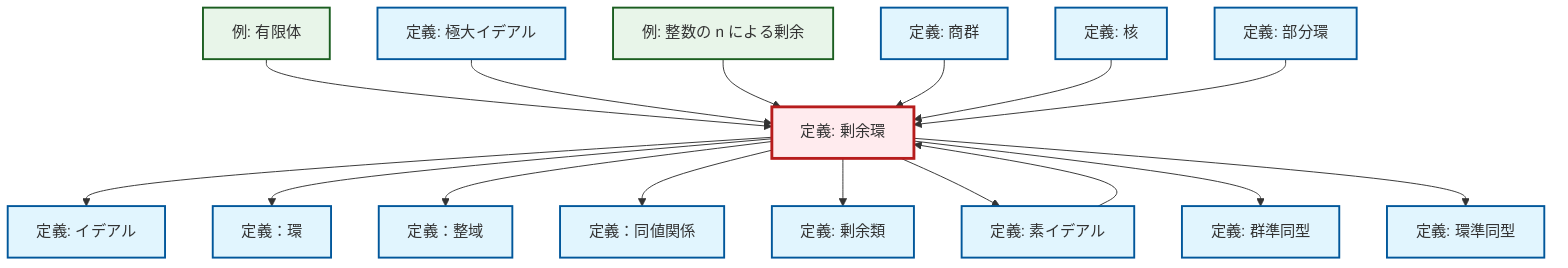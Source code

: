 graph TD
    classDef definition fill:#e1f5fe,stroke:#01579b,stroke-width:2px
    classDef theorem fill:#f3e5f5,stroke:#4a148c,stroke-width:2px
    classDef axiom fill:#fff3e0,stroke:#e65100,stroke-width:2px
    classDef example fill:#e8f5e9,stroke:#1b5e20,stroke-width:2px
    classDef current fill:#ffebee,stroke:#b71c1c,stroke-width:3px
    def-ring["定義：環"]:::definition
    def-ring-homomorphism["定義: 環準同型"]:::definition
    ex-finite-field["例: 有限体"]:::example
    def-subring["定義: 部分環"]:::definition
    ex-quotient-integers-mod-n["例: 整数の n による剰余"]:::example
    def-quotient-group["定義: 商群"]:::definition
    def-coset["定義: 剰余類"]:::definition
    def-equivalence-relation["定義：同値関係"]:::definition
    def-prime-ideal["定義: 素イデアル"]:::definition
    def-maximal-ideal["定義: 極大イデアル"]:::definition
    def-quotient-ring["定義: 剰余環"]:::definition
    def-integral-domain["定義：整域"]:::definition
    def-ideal["定義: イデアル"]:::definition
    def-homomorphism["定義: 群準同型"]:::definition
    def-kernel["定義: 核"]:::definition
    def-prime-ideal --> def-quotient-ring
    def-quotient-ring --> def-ideal
    ex-finite-field --> def-quotient-ring
    def-maximal-ideal --> def-quotient-ring
    ex-quotient-integers-mod-n --> def-quotient-ring
    def-quotient-group --> def-quotient-ring
    def-quotient-ring --> def-ring
    def-quotient-ring --> def-integral-domain
    def-quotient-ring --> def-equivalence-relation
    def-kernel --> def-quotient-ring
    def-subring --> def-quotient-ring
    def-quotient-ring --> def-coset
    def-quotient-ring --> def-prime-ideal
    def-quotient-ring --> def-homomorphism
    def-quotient-ring --> def-ring-homomorphism
    class def-quotient-ring current